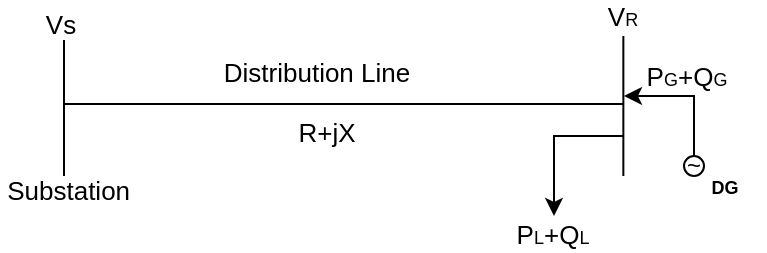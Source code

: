 <mxfile version="28.1.1">
  <diagram name="Page-1" id="OAxe_pN5reeJmfLujnQW">
    <mxGraphModel dx="646" dy="319" grid="1" gridSize="10" guides="1" tooltips="1" connect="1" arrows="1" fold="1" page="1" pageScale="1" pageWidth="850" pageHeight="1100" math="0" shadow="0">
      <root>
        <mxCell id="0" />
        <mxCell id="1" parent="0" />
        <mxCell id="yzDUC33ExW9YsqvO7kSv-2" value="" style="endArrow=none;html=1;rounded=0;" parent="1" edge="1">
          <mxGeometry width="50" height="50" relative="1" as="geometry">
            <mxPoint x="50" y="220" as="sourcePoint" />
            <mxPoint x="50" y="150" as="targetPoint" />
          </mxGeometry>
        </mxCell>
        <mxCell id="yzDUC33ExW9YsqvO7kSv-7" value="V&lt;font&gt;s&lt;/font&gt;" style="edgeLabel;html=1;align=center;verticalAlign=middle;resizable=0;points=[];fontSize=13;" parent="yzDUC33ExW9YsqvO7kSv-2" vertex="1" connectable="0">
          <mxGeometry x="0.58" y="2" relative="1" as="geometry">
            <mxPoint y="-21" as="offset" />
          </mxGeometry>
        </mxCell>
        <mxCell id="yzDUC33ExW9YsqvO7kSv-9" value="&lt;font style=&quot;font-size: 13px;&quot;&gt;&amp;nbsp;Substation&lt;/font&gt;" style="edgeLabel;html=1;align=center;verticalAlign=middle;resizable=0;points=[];" parent="yzDUC33ExW9YsqvO7kSv-2" vertex="1" connectable="0">
          <mxGeometry x="-0.61" y="2" relative="1" as="geometry">
            <mxPoint x="2" y="20" as="offset" />
          </mxGeometry>
        </mxCell>
        <mxCell id="yzDUC33ExW9YsqvO7kSv-3" value="" style="endArrow=none;html=1;rounded=0;" parent="1" edge="1">
          <mxGeometry width="50" height="50" relative="1" as="geometry">
            <mxPoint x="329.68" y="220" as="sourcePoint" />
            <mxPoint x="329.68" y="150" as="targetPoint" />
          </mxGeometry>
        </mxCell>
        <mxCell id="pJLcRDhTVyEQ74yFAD_t-8" value="&lt;font style=&quot;font-size: 13px;&quot;&gt;V&lt;/font&gt;&lt;font style=&quot;font-size: 9px;&quot;&gt;R&lt;/font&gt;" style="edgeLabel;html=1;align=center;verticalAlign=middle;resizable=0;points=[];" vertex="1" connectable="0" parent="yzDUC33ExW9YsqvO7kSv-3">
          <mxGeometry x="0.745" y="1" relative="1" as="geometry">
            <mxPoint y="-19" as="offset" />
          </mxGeometry>
        </mxCell>
        <mxCell id="yzDUC33ExW9YsqvO7kSv-4" value="" style="endArrow=none;html=1;rounded=0;" parent="1" edge="1">
          <mxGeometry width="50" height="50" relative="1" as="geometry">
            <mxPoint x="50" y="184" as="sourcePoint" />
            <mxPoint x="330" y="184" as="targetPoint" />
          </mxGeometry>
        </mxCell>
        <mxCell id="yzDUC33ExW9YsqvO7kSv-5" value="&lt;font style=&quot;font-size: 13px;&quot;&gt;R+jX&lt;/font&gt;" style="edgeLabel;html=1;align=center;verticalAlign=middle;resizable=0;points=[];" parent="yzDUC33ExW9YsqvO7kSv-4" vertex="1" connectable="0">
          <mxGeometry x="-0.067" y="1" relative="1" as="geometry">
            <mxPoint y="15" as="offset" />
          </mxGeometry>
        </mxCell>
        <mxCell id="yzDUC33ExW9YsqvO7kSv-6" value="&lt;font style=&quot;font-size: 13px;&quot;&gt;Distribution Line&lt;/font&gt;" style="edgeLabel;html=1;align=center;verticalAlign=middle;resizable=0;points=[];" parent="yzDUC33ExW9YsqvO7kSv-4" vertex="1" connectable="0">
          <mxGeometry x="-0.1" y="1" relative="1" as="geometry">
            <mxPoint y="-15" as="offset" />
          </mxGeometry>
        </mxCell>
        <mxCell id="yzDUC33ExW9YsqvO7kSv-10" value="" style="endArrow=classic;html=1;rounded=0;" parent="1" edge="1">
          <mxGeometry width="50" height="50" relative="1" as="geometry">
            <mxPoint x="330" y="200" as="sourcePoint" />
            <mxPoint x="295" y="240" as="targetPoint" />
            <Array as="points">
              <mxPoint x="295" y="200" />
            </Array>
          </mxGeometry>
        </mxCell>
        <mxCell id="yzDUC33ExW9YsqvO7kSv-11" value="P&lt;font style=&quot;font-size: 9px;&quot;&gt;L&lt;/font&gt;&lt;font&gt;+Q&lt;/font&gt;&lt;font style=&quot;font-size: 9px;&quot;&gt;L&lt;/font&gt;" style="edgeLabel;html=1;align=center;verticalAlign=middle;resizable=0;points=[];fontSize=13;" parent="yzDUC33ExW9YsqvO7kSv-10" vertex="1" connectable="0">
          <mxGeometry x="0.577" y="-1" relative="1" as="geometry">
            <mxPoint y="25" as="offset" />
          </mxGeometry>
        </mxCell>
        <mxCell id="yzDUC33ExW9YsqvO7kSv-16" style="edgeStyle=orthogonalEdgeStyle;rounded=0;orthogonalLoop=1;jettySize=auto;html=1;exitX=0.5;exitY=0;exitDx=0;exitDy=0;" parent="1" edge="1">
          <mxGeometry relative="1" as="geometry">
            <mxPoint x="330" y="180" as="targetPoint" />
            <Array as="points">
              <mxPoint x="365" y="180" />
            </Array>
            <mxPoint x="365" y="210.0" as="sourcePoint" />
          </mxGeometry>
        </mxCell>
        <mxCell id="yzDUC33ExW9YsqvO7kSv-17" value="&lt;font style=&quot;&quot;&gt;&lt;span style=&quot;font-size: 13px;&quot;&gt;P&lt;/span&gt;&lt;font style=&quot;font-size: 9px;&quot;&gt;G&lt;/font&gt;&lt;span style=&quot;font-size: 13px;&quot;&gt;+Q&lt;/span&gt;&lt;font style=&quot;font-size: 9px;&quot;&gt;G&lt;/font&gt;&lt;/font&gt;" style="edgeLabel;html=1;align=center;verticalAlign=middle;resizable=0;points=[];" parent="yzDUC33ExW9YsqvO7kSv-16" vertex="1" connectable="0">
          <mxGeometry x="0.024" y="-1" relative="1" as="geometry">
            <mxPoint x="-1" y="-9" as="offset" />
          </mxGeometry>
        </mxCell>
        <mxCell id="yzDUC33ExW9YsqvO7kSv-12" value="~" style="ellipse;whiteSpace=wrap;html=1;aspect=fixed;" parent="1" vertex="1">
          <mxGeometry x="360" y="210" width="10" height="10" as="geometry" />
        </mxCell>
        <mxCell id="yzDUC33ExW9YsqvO7kSv-13" value="&lt;font style=&quot;font-size: 9px;&quot;&gt;&lt;b&gt;DG&lt;/b&gt;&lt;/font&gt;" style="text;html=1;align=center;verticalAlign=middle;resizable=0;points=[];autosize=1;strokeColor=none;fillColor=none;" parent="1" vertex="1">
          <mxGeometry x="360" y="210" width="40" height="30" as="geometry" />
        </mxCell>
      </root>
    </mxGraphModel>
  </diagram>
</mxfile>
